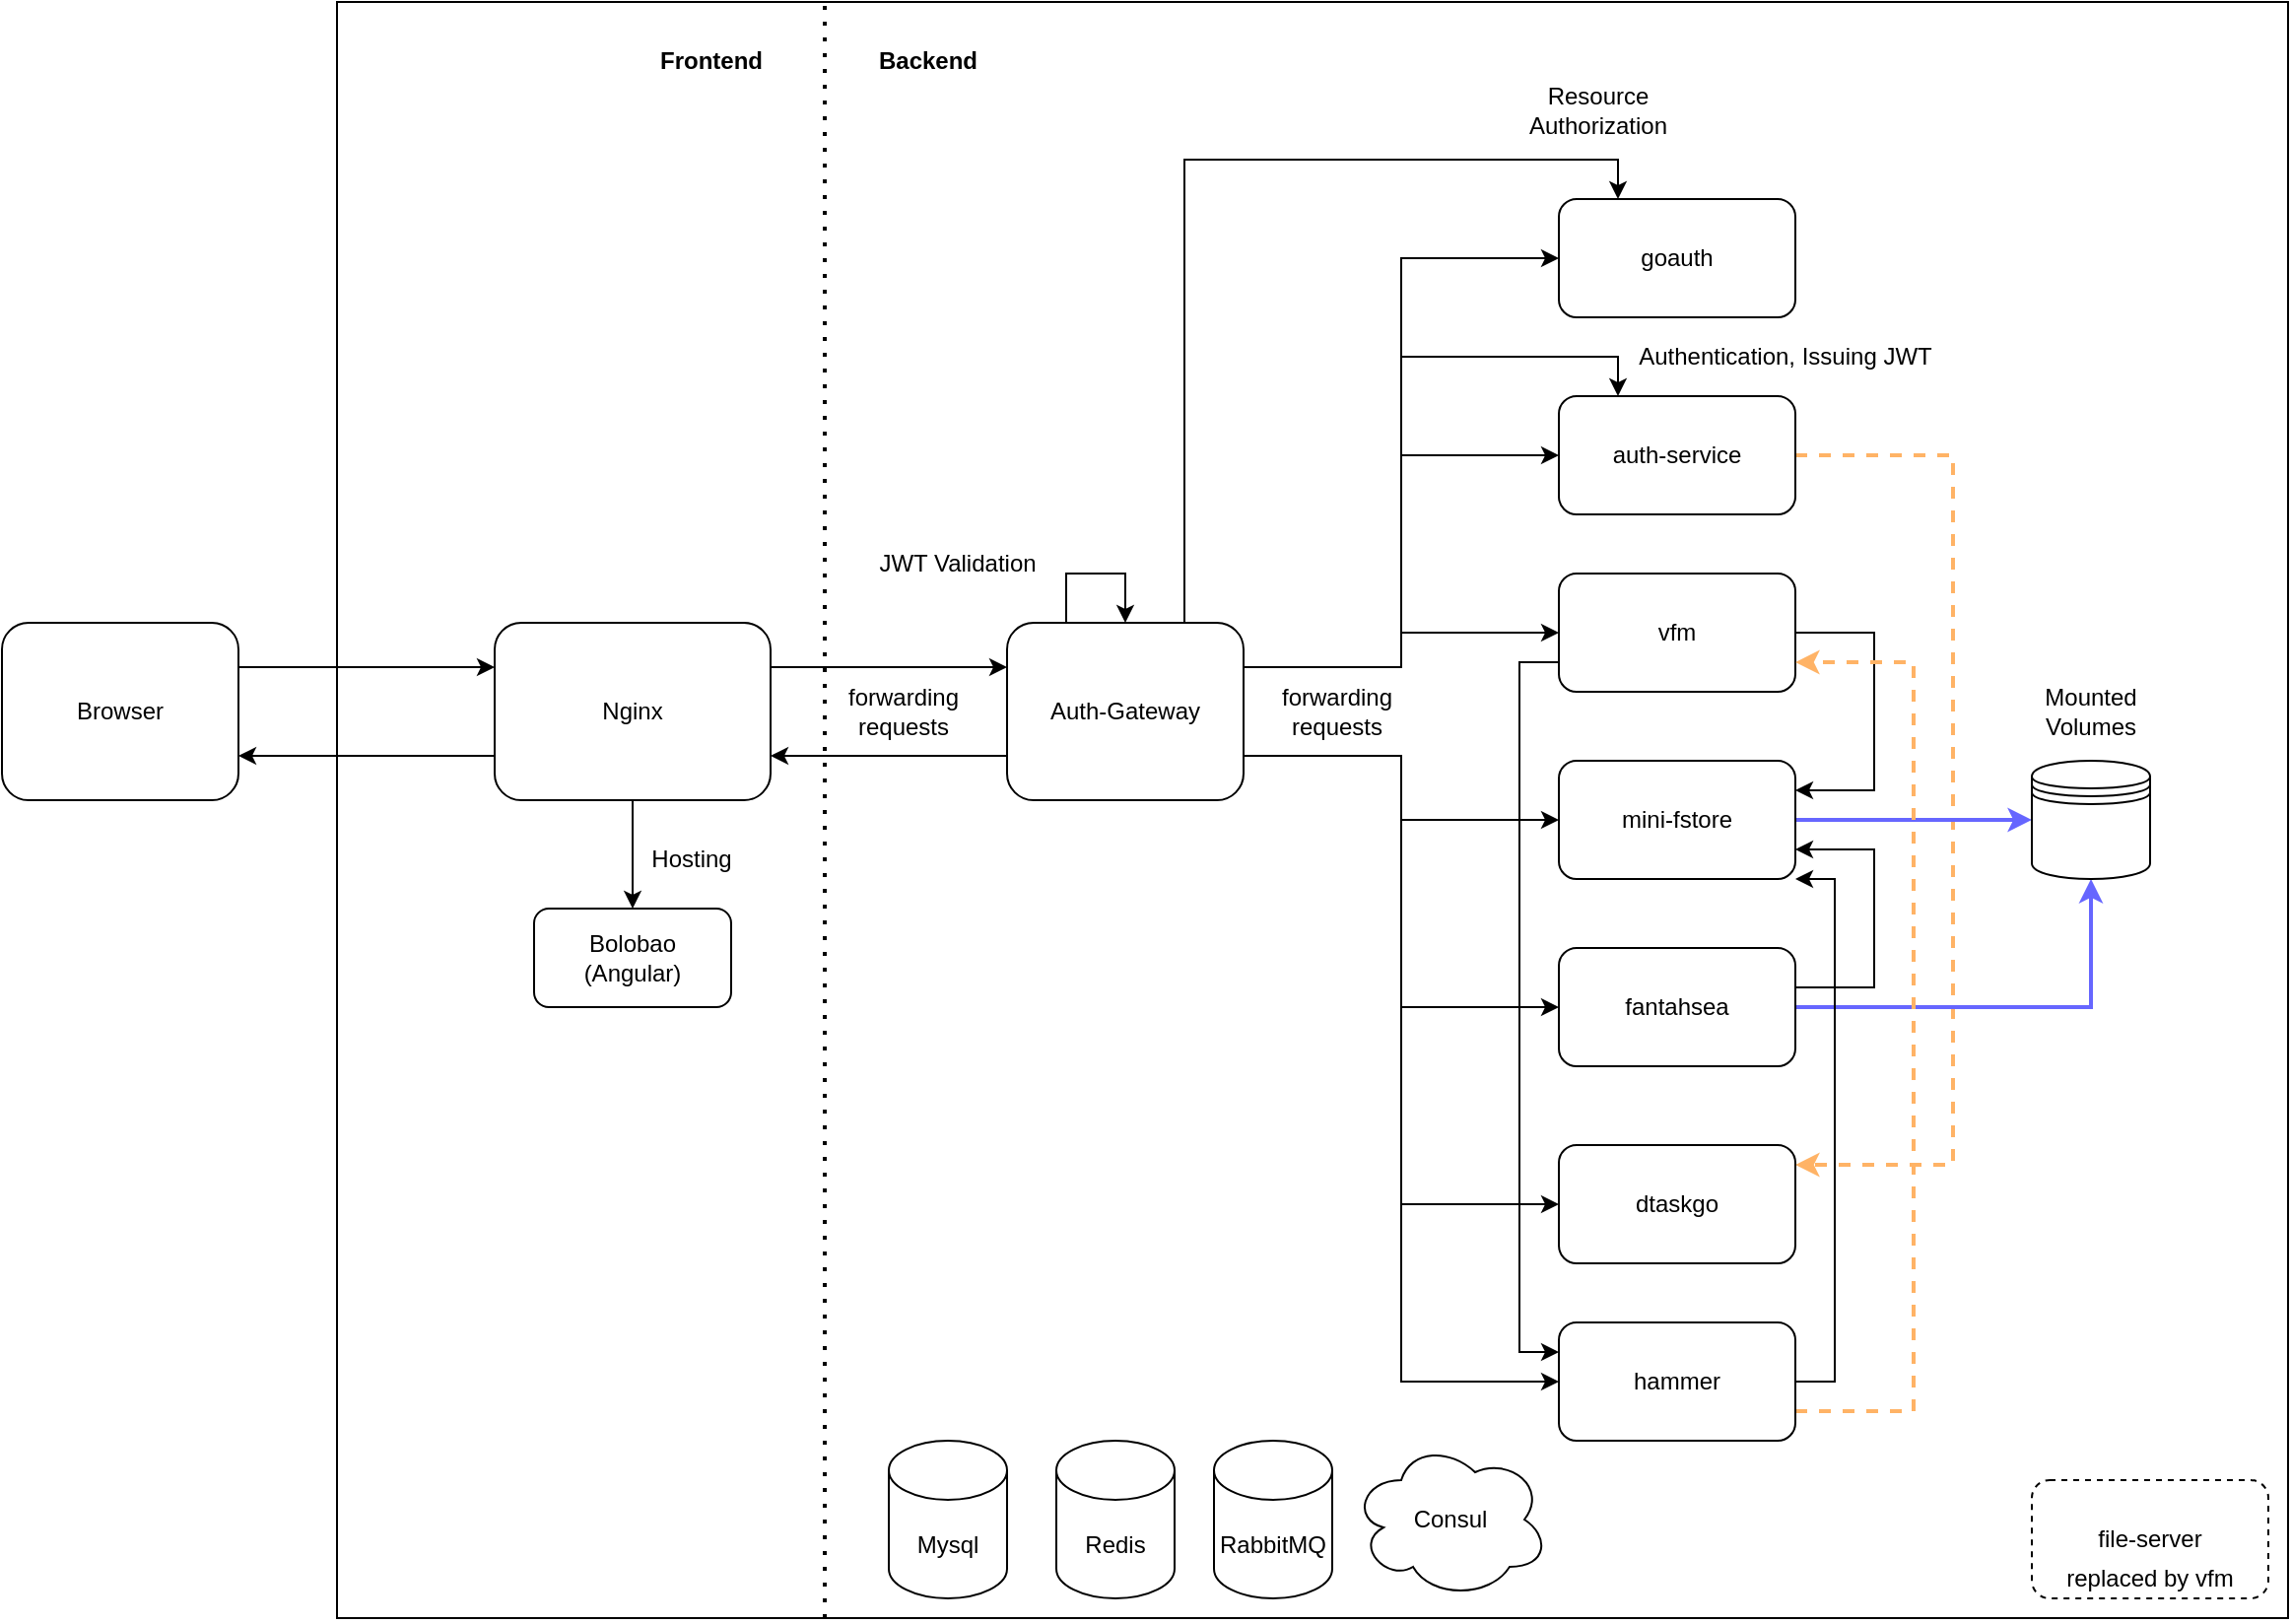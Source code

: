 <mxfile version="14.5.1" type="device"><diagram id="OmJTxSZ5Feyj7FEKGk_T" name="Page-1"><mxGraphModel dx="1509" dy="389" grid="1" gridSize="10" guides="1" tooltips="1" connect="1" arrows="1" fold="1" page="1" pageScale="1" pageWidth="850" pageHeight="1100" math="0" shadow="0"><root><mxCell id="0"/><mxCell id="1" parent="0"/><mxCell id="jP7JmYHqbt92ysb_gVaP-2" value="" style="rounded=0;whiteSpace=wrap;html=1;fillColor=none;" parent="1" vertex="1"><mxGeometry x="-70" y="20" width="990" height="820" as="geometry"/></mxCell><mxCell id="jP7JmYHqbt92ysb_gVaP-6" style="edgeStyle=orthogonalEdgeStyle;rounded=0;orthogonalLoop=1;jettySize=auto;html=1;exitX=1;exitY=0.25;exitDx=0;exitDy=0;entryX=0;entryY=0.25;entryDx=0;entryDy=0;" parent="1" source="jP7JmYHqbt92ysb_gVaP-1" target="jP7JmYHqbt92ysb_gVaP-3" edge="1"><mxGeometry relative="1" as="geometry"/></mxCell><mxCell id="jP7JmYHqbt92ysb_gVaP-1" value="Browser" style="rounded=1;whiteSpace=wrap;html=1;" parent="1" vertex="1"><mxGeometry x="-240" y="335" width="120" height="90" as="geometry"/></mxCell><mxCell id="jP7JmYHqbt92ysb_gVaP-5" style="edgeStyle=orthogonalEdgeStyle;rounded=0;orthogonalLoop=1;jettySize=auto;html=1;exitX=0.5;exitY=1;exitDx=0;exitDy=0;entryX=0.5;entryY=0;entryDx=0;entryDy=0;" parent="1" source="jP7JmYHqbt92ysb_gVaP-3" target="jP7JmYHqbt92ysb_gVaP-4" edge="1"><mxGeometry relative="1" as="geometry"/></mxCell><mxCell id="jP7JmYHqbt92ysb_gVaP-7" style="edgeStyle=orthogonalEdgeStyle;rounded=0;orthogonalLoop=1;jettySize=auto;html=1;exitX=0;exitY=0.75;exitDx=0;exitDy=0;entryX=1;entryY=0.75;entryDx=0;entryDy=0;" parent="1" source="jP7JmYHqbt92ysb_gVaP-3" target="jP7JmYHqbt92ysb_gVaP-1" edge="1"><mxGeometry relative="1" as="geometry"/></mxCell><mxCell id="jP7JmYHqbt92ysb_gVaP-9" style="edgeStyle=orthogonalEdgeStyle;rounded=0;orthogonalLoop=1;jettySize=auto;html=1;exitX=1;exitY=0.25;exitDx=0;exitDy=0;entryX=0;entryY=0.25;entryDx=0;entryDy=0;" parent="1" source="jP7JmYHqbt92ysb_gVaP-3" target="jP7JmYHqbt92ysb_gVaP-8" edge="1"><mxGeometry relative="1" as="geometry"/></mxCell><mxCell id="jP7JmYHqbt92ysb_gVaP-3" value="Nginx" style="rounded=1;whiteSpace=wrap;html=1;" parent="1" vertex="1"><mxGeometry x="10" y="335" width="140" height="90" as="geometry"/></mxCell><mxCell id="jP7JmYHqbt92ysb_gVaP-4" value="Bolobao&lt;br&gt;(Angular)" style="rounded=1;whiteSpace=wrap;html=1;" parent="1" vertex="1"><mxGeometry x="30" y="480" width="100" height="50" as="geometry"/></mxCell><mxCell id="jP7JmYHqbt92ysb_gVaP-10" style="edgeStyle=orthogonalEdgeStyle;rounded=0;orthogonalLoop=1;jettySize=auto;html=1;exitX=0;exitY=0.75;exitDx=0;exitDy=0;entryX=1;entryY=0.75;entryDx=0;entryDy=0;" parent="1" source="jP7JmYHqbt92ysb_gVaP-8" target="jP7JmYHqbt92ysb_gVaP-3" edge="1"><mxGeometry relative="1" as="geometry"/></mxCell><mxCell id="jP7JmYHqbt92ysb_gVaP-24" style="edgeStyle=orthogonalEdgeStyle;rounded=0;orthogonalLoop=1;jettySize=auto;html=1;exitX=0.75;exitY=0;exitDx=0;exitDy=0;entryX=0.25;entryY=0;entryDx=0;entryDy=0;" parent="1" source="jP7JmYHqbt92ysb_gVaP-8" target="jP7JmYHqbt92ysb_gVaP-11" edge="1"><mxGeometry relative="1" as="geometry"/></mxCell><mxCell id="jP7JmYHqbt92ysb_gVaP-36" style="edgeStyle=orthogonalEdgeStyle;rounded=0;orthogonalLoop=1;jettySize=auto;html=1;exitX=1;exitY=0.75;exitDx=0;exitDy=0;entryX=0;entryY=0.5;entryDx=0;entryDy=0;" parent="1" source="jP7JmYHqbt92ysb_gVaP-8" target="jP7JmYHqbt92ysb_gVaP-18" edge="1"><mxGeometry relative="1" as="geometry"/></mxCell><mxCell id="jP7JmYHqbt92ysb_gVaP-37" style="edgeStyle=orthogonalEdgeStyle;rounded=0;orthogonalLoop=1;jettySize=auto;html=1;exitX=1;exitY=0.75;exitDx=0;exitDy=0;entryX=0;entryY=0.5;entryDx=0;entryDy=0;" parent="1" source="jP7JmYHqbt92ysb_gVaP-8" target="jP7JmYHqbt92ysb_gVaP-19" edge="1"><mxGeometry relative="1" as="geometry"/></mxCell><mxCell id="jP7JmYHqbt92ysb_gVaP-38" style="edgeStyle=orthogonalEdgeStyle;rounded=0;orthogonalLoop=1;jettySize=auto;html=1;exitX=1;exitY=0.75;exitDx=0;exitDy=0;entryX=0;entryY=0.5;entryDx=0;entryDy=0;" parent="1" source="jP7JmYHqbt92ysb_gVaP-8" target="jP7JmYHqbt92ysb_gVaP-20" edge="1"><mxGeometry relative="1" as="geometry"/></mxCell><mxCell id="jP7JmYHqbt92ysb_gVaP-40" style="edgeStyle=orthogonalEdgeStyle;rounded=0;orthogonalLoop=1;jettySize=auto;html=1;exitX=1;exitY=0.25;exitDx=0;exitDy=0;entryX=0;entryY=0.5;entryDx=0;entryDy=0;" parent="1" source="jP7JmYHqbt92ysb_gVaP-8" target="jP7JmYHqbt92ysb_gVaP-17" edge="1"><mxGeometry relative="1" as="geometry"/></mxCell><mxCell id="jP7JmYHqbt92ysb_gVaP-41" style="edgeStyle=orthogonalEdgeStyle;rounded=0;orthogonalLoop=1;jettySize=auto;html=1;exitX=1;exitY=0.25;exitDx=0;exitDy=0;entryX=0;entryY=0.5;entryDx=0;entryDy=0;" parent="1" source="jP7JmYHqbt92ysb_gVaP-8" target="jP7JmYHqbt92ysb_gVaP-16" edge="1"><mxGeometry relative="1" as="geometry"/></mxCell><mxCell id="jP7JmYHqbt92ysb_gVaP-42" style="edgeStyle=orthogonalEdgeStyle;rounded=0;orthogonalLoop=1;jettySize=auto;html=1;exitX=1;exitY=0.25;exitDx=0;exitDy=0;entryX=0;entryY=0.5;entryDx=0;entryDy=0;" parent="1" source="jP7JmYHqbt92ysb_gVaP-8" target="jP7JmYHqbt92ysb_gVaP-11" edge="1"><mxGeometry relative="1" as="geometry"/></mxCell><mxCell id="N-4gSpgYTaNvA83rHlp4-6" style="edgeStyle=orthogonalEdgeStyle;rounded=0;orthogonalLoop=1;jettySize=auto;html=1;exitX=1;exitY=0.75;exitDx=0;exitDy=0;entryX=0;entryY=0.5;entryDx=0;entryDy=0;" edge="1" parent="1" source="jP7JmYHqbt92ysb_gVaP-8" target="N-4gSpgYTaNvA83rHlp4-5"><mxGeometry relative="1" as="geometry"/></mxCell><mxCell id="N-4gSpgYTaNvA83rHlp4-10" style="edgeStyle=orthogonalEdgeStyle;rounded=0;jumpSize=6;orthogonalLoop=1;jettySize=auto;html=1;exitX=1;exitY=0.25;exitDx=0;exitDy=0;entryX=0.25;entryY=0;entryDx=0;entryDy=0;strokeWidth=1;" edge="1" parent="1" source="jP7JmYHqbt92ysb_gVaP-8" target="jP7JmYHqbt92ysb_gVaP-16"><mxGeometry relative="1" as="geometry"><Array as="points"><mxPoint x="470" y="358"/><mxPoint x="470" y="200"/><mxPoint x="580" y="200"/></Array></mxGeometry></mxCell><mxCell id="jP7JmYHqbt92ysb_gVaP-8" value="Auth-Gateway" style="rounded=1;whiteSpace=wrap;html=1;fillColor=none;" parent="1" vertex="1"><mxGeometry x="270" y="335" width="120" height="90" as="geometry"/></mxCell><mxCell id="jP7JmYHqbt92ysb_gVaP-11" value="goauth" style="rounded=1;whiteSpace=wrap;html=1;fillColor=none;" parent="1" vertex="1"><mxGeometry x="550" y="120" width="120" height="60" as="geometry"/></mxCell><mxCell id="jP7JmYHqbt92ysb_gVaP-34" style="edgeStyle=orthogonalEdgeStyle;rounded=0;orthogonalLoop=1;jettySize=auto;html=1;exitX=1;exitY=0.5;exitDx=0;exitDy=0;entryX=1;entryY=0.5;entryDx=0;entryDy=0;dashed=1;strokeColor=#FFB366;strokeWidth=2;" parent="1" source="jP7JmYHqbt92ysb_gVaP-16" edge="1"><mxGeometry relative="1" as="geometry"><mxPoint x="670" y="610" as="targetPoint"/><Array as="points"><mxPoint x="750" y="250"/><mxPoint x="750" y="610"/></Array></mxGeometry></mxCell><mxCell id="jP7JmYHqbt92ysb_gVaP-16" value="auth-service" style="rounded=1;whiteSpace=wrap;html=1;fillColor=none;" parent="1" vertex="1"><mxGeometry x="550" y="220" width="120" height="60" as="geometry"/></mxCell><mxCell id="jP7JmYHqbt92ysb_gVaP-32" style="edgeStyle=orthogonalEdgeStyle;rounded=0;orthogonalLoop=1;jettySize=auto;html=1;exitX=1;exitY=0.5;exitDx=0;exitDy=0;entryX=1;entryY=0.25;entryDx=0;entryDy=0;" parent="1" source="jP7JmYHqbt92ysb_gVaP-17" target="jP7JmYHqbt92ysb_gVaP-18" edge="1"><mxGeometry relative="1" as="geometry"><Array as="points"><mxPoint x="710" y="340"/><mxPoint x="710" y="420"/></Array></mxGeometry></mxCell><mxCell id="N-4gSpgYTaNvA83rHlp4-9" style="edgeStyle=orthogonalEdgeStyle;rounded=0;orthogonalLoop=1;jettySize=auto;html=1;exitX=0;exitY=0.75;exitDx=0;exitDy=0;entryX=0;entryY=0.25;entryDx=0;entryDy=0;" edge="1" parent="1" source="jP7JmYHqbt92ysb_gVaP-17" target="N-4gSpgYTaNvA83rHlp4-5"><mxGeometry relative="1" as="geometry"/></mxCell><mxCell id="jP7JmYHqbt92ysb_gVaP-17" value="vfm" style="rounded=1;whiteSpace=wrap;html=1;fillColor=none;" parent="1" vertex="1"><mxGeometry x="550" y="310" width="120" height="60" as="geometry"/></mxCell><mxCell id="jP7JmYHqbt92ysb_gVaP-62" style="edgeStyle=orthogonalEdgeStyle;rounded=0;orthogonalLoop=1;jettySize=auto;html=1;exitX=1;exitY=0.5;exitDx=0;exitDy=0;entryX=0;entryY=0.5;entryDx=0;entryDy=0;strokeColor=#6666FF;jumpSize=6;strokeWidth=2;" parent="1" source="jP7JmYHqbt92ysb_gVaP-18" target="jP7JmYHqbt92ysb_gVaP-61" edge="1"><mxGeometry relative="1" as="geometry"/></mxCell><mxCell id="jP7JmYHqbt92ysb_gVaP-18" value="mini-fstore" style="rounded=1;whiteSpace=wrap;html=1;fillColor=none;" parent="1" vertex="1"><mxGeometry x="550" y="405" width="120" height="60" as="geometry"/></mxCell><mxCell id="jP7JmYHqbt92ysb_gVaP-31" style="edgeStyle=orthogonalEdgeStyle;rounded=0;orthogonalLoop=1;jettySize=auto;html=1;exitX=1;exitY=0.5;exitDx=0;exitDy=0;entryX=1;entryY=0.75;entryDx=0;entryDy=0;" parent="1" source="jP7JmYHqbt92ysb_gVaP-19" target="jP7JmYHqbt92ysb_gVaP-18" edge="1"><mxGeometry relative="1" as="geometry"><Array as="points"><mxPoint x="710" y="520"/><mxPoint x="710" y="450"/></Array></mxGeometry></mxCell><mxCell id="jP7JmYHqbt92ysb_gVaP-63" style="edgeStyle=orthogonalEdgeStyle;rounded=0;orthogonalLoop=1;jettySize=auto;html=1;exitX=1;exitY=0.5;exitDx=0;exitDy=0;entryX=0.5;entryY=1;entryDx=0;entryDy=0;strokeColor=#6666FF;strokeWidth=2;" parent="1" source="jP7JmYHqbt92ysb_gVaP-19" target="jP7JmYHqbt92ysb_gVaP-61" edge="1"><mxGeometry relative="1" as="geometry"/></mxCell><mxCell id="jP7JmYHqbt92ysb_gVaP-19" value="fantahsea" style="rounded=1;whiteSpace=wrap;html=1;fillColor=none;" parent="1" vertex="1"><mxGeometry x="550" y="500" width="120" height="60" as="geometry"/></mxCell><mxCell id="jP7JmYHqbt92ysb_gVaP-20" value="dtaskgo" style="rounded=1;whiteSpace=wrap;html=1;fillColor=none;" parent="1" vertex="1"><mxGeometry x="550" y="600" width="120" height="60" as="geometry"/></mxCell><mxCell id="jP7JmYHqbt92ysb_gVaP-43" value="Mysql" style="shape=cylinder3;whiteSpace=wrap;html=1;boundedLbl=1;backgroundOutline=1;size=15;fillColor=none;" parent="1" vertex="1"><mxGeometry x="210" y="750" width="60" height="80" as="geometry"/></mxCell><mxCell id="jP7JmYHqbt92ysb_gVaP-44" value="Redis" style="shape=cylinder3;whiteSpace=wrap;html=1;boundedLbl=1;backgroundOutline=1;size=15;fillColor=none;" parent="1" vertex="1"><mxGeometry x="295" y="750" width="60" height="80" as="geometry"/></mxCell><mxCell id="jP7JmYHqbt92ysb_gVaP-48" style="edgeStyle=orthogonalEdgeStyle;rounded=0;orthogonalLoop=1;jettySize=auto;html=1;exitX=0.25;exitY=0;exitDx=0;exitDy=0;entryX=0.5;entryY=0;entryDx=0;entryDy=0;" parent="1" source="jP7JmYHqbt92ysb_gVaP-8" target="jP7JmYHqbt92ysb_gVaP-8" edge="1"><mxGeometry relative="1" as="geometry"><Array as="points"><mxPoint x="300" y="310"/><mxPoint x="330" y="310"/></Array></mxGeometry></mxCell><mxCell id="jP7JmYHqbt92ysb_gVaP-49" value="Hosting" style="text;html=1;strokeColor=none;fillColor=none;align=center;verticalAlign=middle;whiteSpace=wrap;rounded=0;" parent="1" vertex="1"><mxGeometry x="90" y="445" width="40" height="20" as="geometry"/></mxCell><mxCell id="jP7JmYHqbt92ysb_gVaP-50" value="JWT Validation" style="text;html=1;strokeColor=none;fillColor=none;align=center;verticalAlign=middle;whiteSpace=wrap;rounded=0;" parent="1" vertex="1"><mxGeometry x="180" y="290" width="130" height="30" as="geometry"/></mxCell><mxCell id="jP7JmYHqbt92ysb_gVaP-51" value="Resource Authorization" style="text;html=1;strokeColor=none;fillColor=none;align=center;verticalAlign=middle;whiteSpace=wrap;rounded=0;" parent="1" vertex="1"><mxGeometry x="510" y="60" width="120" height="30" as="geometry"/></mxCell><mxCell id="jP7JmYHqbt92ysb_gVaP-52" value="" style="endArrow=none;dashed=1;html=1;dashPattern=1 3;strokeWidth=2;exitX=0.25;exitY=1;exitDx=0;exitDy=0;entryX=0.25;entryY=0;entryDx=0;entryDy=0;" parent="1" source="jP7JmYHqbt92ysb_gVaP-2" target="jP7JmYHqbt92ysb_gVaP-2" edge="1"><mxGeometry width="50" height="50" relative="1" as="geometry"><mxPoint x="-140" y="580" as="sourcePoint"/><mxPoint x="-90" y="70" as="targetPoint"/></mxGeometry></mxCell><mxCell id="jP7JmYHqbt92ysb_gVaP-53" value="forwarding requests" style="text;html=1;strokeColor=none;fillColor=none;align=center;verticalAlign=middle;whiteSpace=wrap;rounded=0;" parent="1" vertex="1"><mxGeometry x="405" y="370" width="65" height="20" as="geometry"/></mxCell><mxCell id="jP7JmYHqbt92ysb_gVaP-54" value="Frontend" style="text;html=1;strokeColor=none;fillColor=none;align=center;verticalAlign=middle;whiteSpace=wrap;rounded=0;fontStyle=1" parent="1" vertex="1"><mxGeometry x="100" y="40" width="40" height="20" as="geometry"/></mxCell><mxCell id="jP7JmYHqbt92ysb_gVaP-55" value="Backend" style="text;html=1;strokeColor=none;fillColor=none;align=center;verticalAlign=middle;whiteSpace=wrap;rounded=0;fontStyle=1" parent="1" vertex="1"><mxGeometry x="210" y="40" width="40" height="20" as="geometry"/></mxCell><mxCell id="jP7JmYHqbt92ysb_gVaP-57" value="RabbitMQ" style="shape=cylinder3;whiteSpace=wrap;html=1;boundedLbl=1;backgroundOutline=1;size=15;fillColor=none;" parent="1" vertex="1"><mxGeometry x="375" y="750" width="60" height="80" as="geometry"/></mxCell><mxCell id="jP7JmYHqbt92ysb_gVaP-58" value="&lt;span&gt;Consul&lt;/span&gt;" style="ellipse;shape=cloud;whiteSpace=wrap;html=1;fillColor=none;" parent="1" vertex="1"><mxGeometry x="445" y="750" width="100" height="80" as="geometry"/></mxCell><mxCell id="jP7JmYHqbt92ysb_gVaP-59" value="forwarding requests" style="text;html=1;strokeColor=none;fillColor=none;align=center;verticalAlign=middle;whiteSpace=wrap;rounded=0;" parent="1" vertex="1"><mxGeometry x="185" y="370" width="65" height="20" as="geometry"/></mxCell><mxCell id="jP7JmYHqbt92ysb_gVaP-61" value="" style="shape=datastore;whiteSpace=wrap;html=1;fillColor=none;" parent="1" vertex="1"><mxGeometry x="790" y="405" width="60" height="60" as="geometry"/></mxCell><mxCell id="jP7JmYHqbt92ysb_gVaP-64" value="Mounted Volumes" style="text;html=1;strokeColor=none;fillColor=none;align=center;verticalAlign=middle;whiteSpace=wrap;rounded=0;" parent="1" vertex="1"><mxGeometry x="800" y="370" width="40" height="20" as="geometry"/></mxCell><mxCell id="N-4gSpgYTaNvA83rHlp4-3" value="" style="group" vertex="1" connectable="0" parent="1"><mxGeometry x="790" y="770" width="120" height="60" as="geometry"/></mxCell><mxCell id="N-4gSpgYTaNvA83rHlp4-1" value="file-server" style="rounded=1;whiteSpace=wrap;html=1;dashed=1;" vertex="1" parent="N-4gSpgYTaNvA83rHlp4-3"><mxGeometry width="120" height="60" as="geometry"/></mxCell><mxCell id="N-4gSpgYTaNvA83rHlp4-2" value="replaced by vfm" style="text;html=1;strokeColor=none;fillColor=none;align=center;verticalAlign=middle;whiteSpace=wrap;rounded=0;dashed=1;" vertex="1" parent="N-4gSpgYTaNvA83rHlp4-3"><mxGeometry x="10" y="40" width="100" height="20" as="geometry"/></mxCell><mxCell id="N-4gSpgYTaNvA83rHlp4-7" style="edgeStyle=orthogonalEdgeStyle;rounded=0;orthogonalLoop=1;jettySize=auto;html=1;exitX=1;exitY=0.5;exitDx=0;exitDy=0;entryX=1;entryY=1;entryDx=0;entryDy=0;" edge="1" parent="1" source="N-4gSpgYTaNvA83rHlp4-5" target="jP7JmYHqbt92ysb_gVaP-18"><mxGeometry relative="1" as="geometry"><Array as="points"><mxPoint x="690" y="720"/><mxPoint x="690" y="465"/></Array></mxGeometry></mxCell><mxCell id="N-4gSpgYTaNvA83rHlp4-8" style="edgeStyle=orthogonalEdgeStyle;rounded=0;orthogonalLoop=1;jettySize=auto;html=1;exitX=1;exitY=0.75;exitDx=0;exitDy=0;entryX=1;entryY=0.75;entryDx=0;entryDy=0;dashed=1;strokeColor=#FFB366;strokeWidth=2;" edge="1" parent="1" source="N-4gSpgYTaNvA83rHlp4-5" target="jP7JmYHqbt92ysb_gVaP-17"><mxGeometry relative="1" as="geometry"><Array as="points"><mxPoint x="730" y="735"/><mxPoint x="730" y="355"/></Array></mxGeometry></mxCell><mxCell id="N-4gSpgYTaNvA83rHlp4-5" value="hammer" style="rounded=1;whiteSpace=wrap;html=1;" vertex="1" parent="1"><mxGeometry x="550" y="690" width="120" height="60" as="geometry"/></mxCell><mxCell id="N-4gSpgYTaNvA83rHlp4-11" value="Authentication, Issuing JWT" style="text;html=1;strokeColor=none;fillColor=none;align=center;verticalAlign=middle;whiteSpace=wrap;rounded=0;" vertex="1" parent="1"><mxGeometry x="580" y="190" width="170" height="20" as="geometry"/></mxCell></root></mxGraphModel></diagram></mxfile>